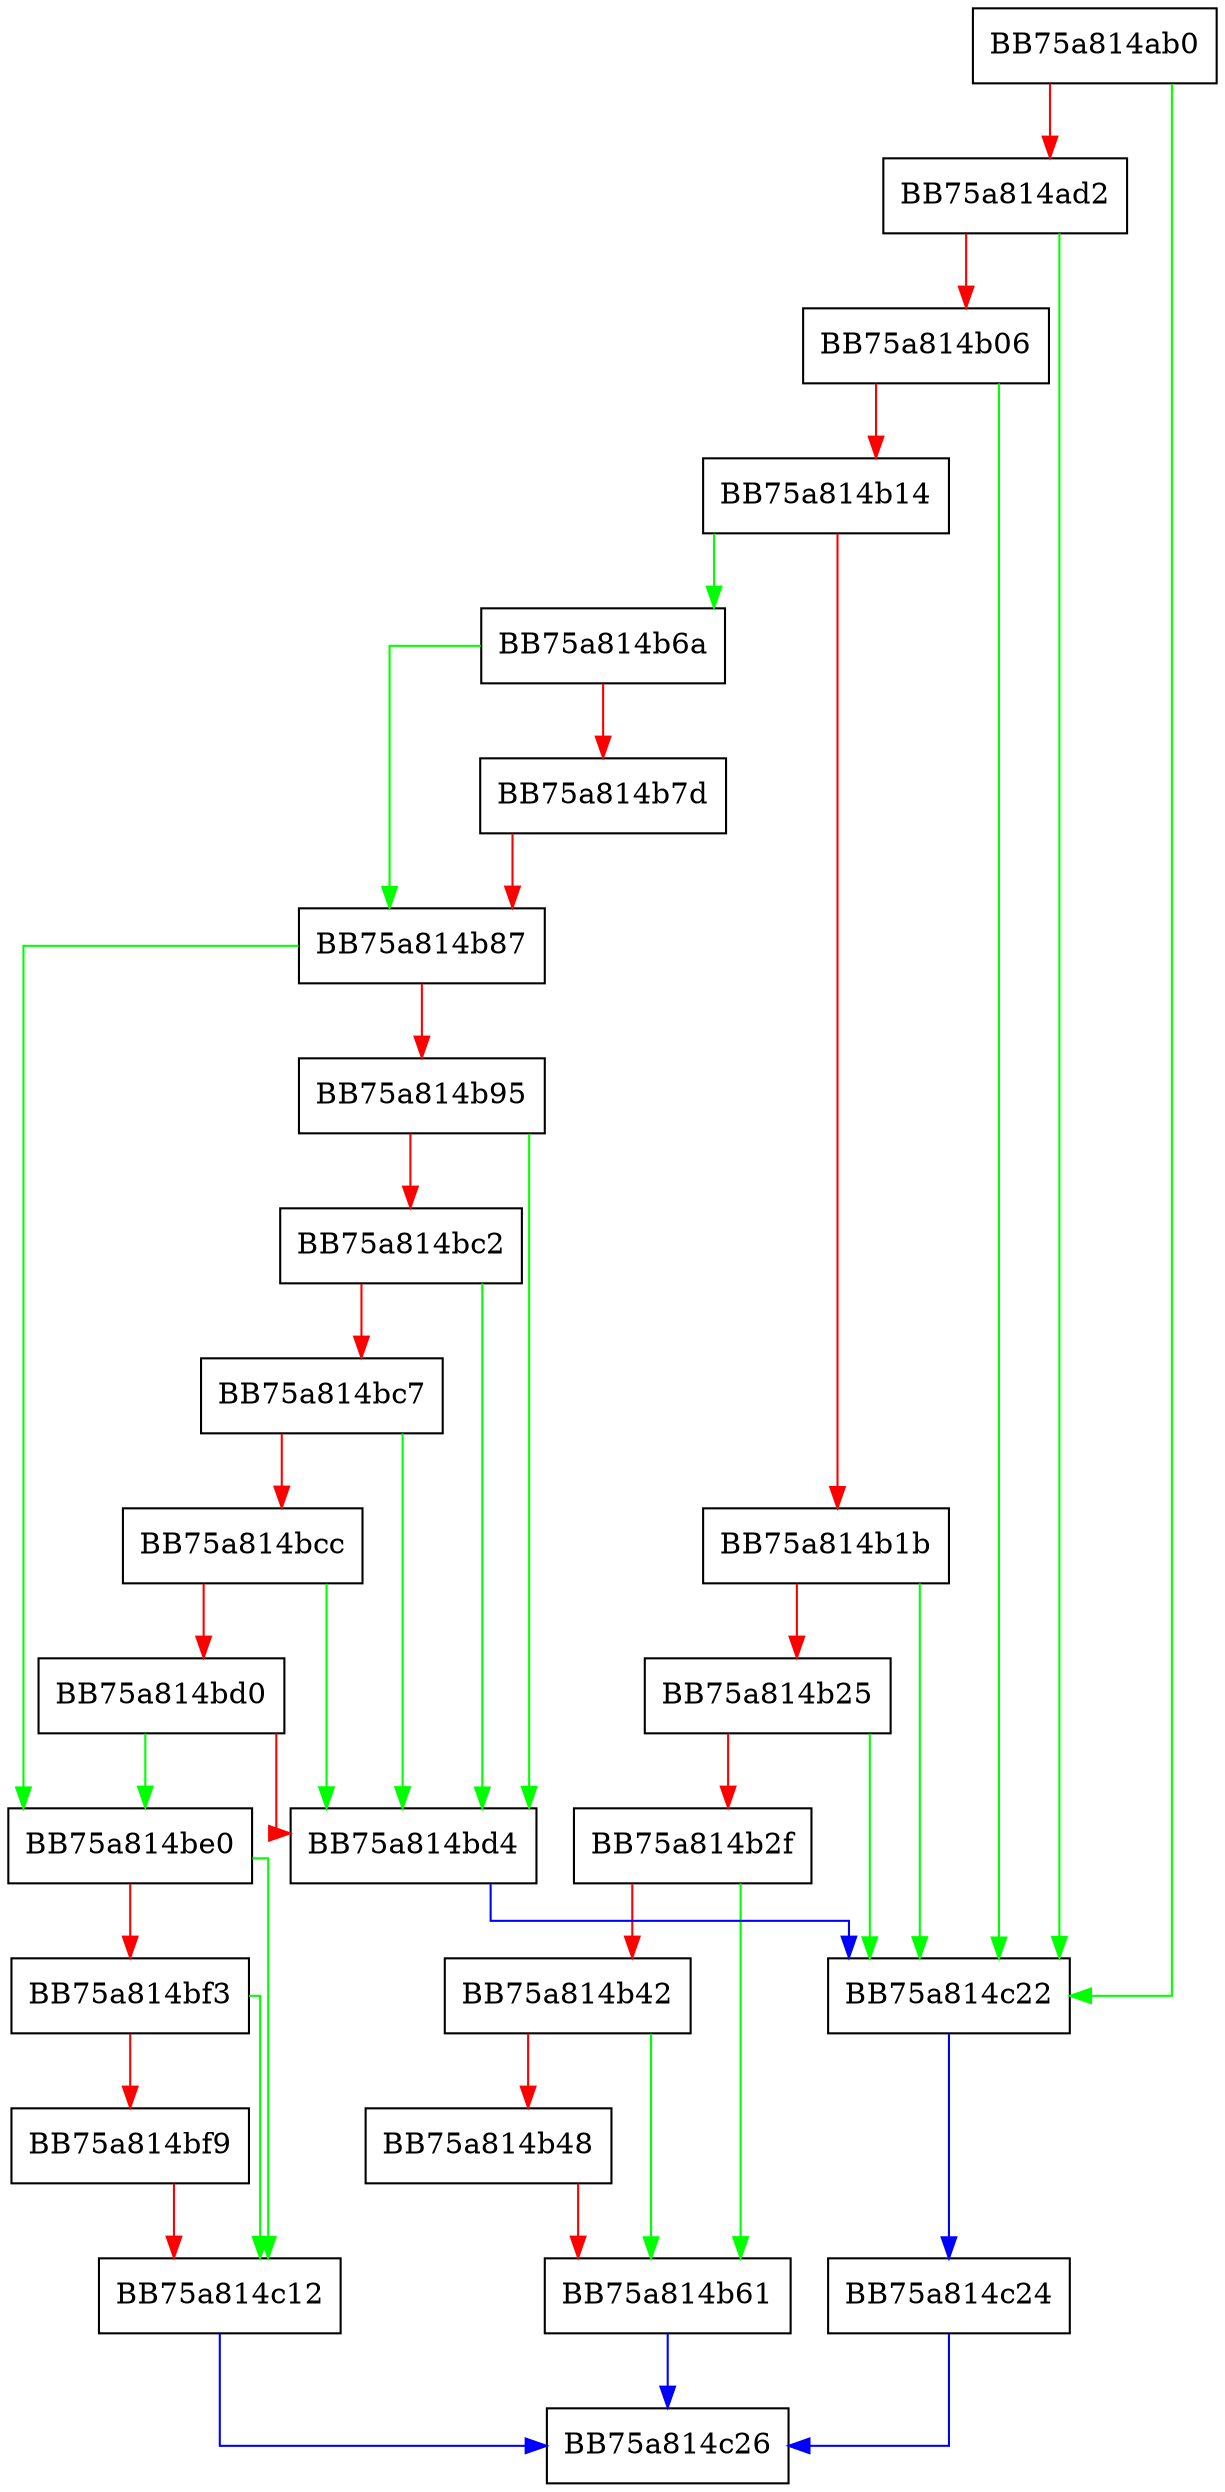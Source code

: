 digraph IsOrphaned {
  node [shape="box"];
  graph [splines=ortho];
  BB75a814ab0 -> BB75a814c22 [color="green"];
  BB75a814ab0 -> BB75a814ad2 [color="red"];
  BB75a814ad2 -> BB75a814c22 [color="green"];
  BB75a814ad2 -> BB75a814b06 [color="red"];
  BB75a814b06 -> BB75a814c22 [color="green"];
  BB75a814b06 -> BB75a814b14 [color="red"];
  BB75a814b14 -> BB75a814b6a [color="green"];
  BB75a814b14 -> BB75a814b1b [color="red"];
  BB75a814b1b -> BB75a814c22 [color="green"];
  BB75a814b1b -> BB75a814b25 [color="red"];
  BB75a814b25 -> BB75a814c22 [color="green"];
  BB75a814b25 -> BB75a814b2f [color="red"];
  BB75a814b2f -> BB75a814b61 [color="green"];
  BB75a814b2f -> BB75a814b42 [color="red"];
  BB75a814b42 -> BB75a814b61 [color="green"];
  BB75a814b42 -> BB75a814b48 [color="red"];
  BB75a814b48 -> BB75a814b61 [color="red"];
  BB75a814b61 -> BB75a814c26 [color="blue"];
  BB75a814b6a -> BB75a814b87 [color="green"];
  BB75a814b6a -> BB75a814b7d [color="red"];
  BB75a814b7d -> BB75a814b87 [color="red"];
  BB75a814b87 -> BB75a814be0 [color="green"];
  BB75a814b87 -> BB75a814b95 [color="red"];
  BB75a814b95 -> BB75a814bd4 [color="green"];
  BB75a814b95 -> BB75a814bc2 [color="red"];
  BB75a814bc2 -> BB75a814bd4 [color="green"];
  BB75a814bc2 -> BB75a814bc7 [color="red"];
  BB75a814bc7 -> BB75a814bd4 [color="green"];
  BB75a814bc7 -> BB75a814bcc [color="red"];
  BB75a814bcc -> BB75a814bd4 [color="green"];
  BB75a814bcc -> BB75a814bd0 [color="red"];
  BB75a814bd0 -> BB75a814be0 [color="green"];
  BB75a814bd0 -> BB75a814bd4 [color="red"];
  BB75a814bd4 -> BB75a814c22 [color="blue"];
  BB75a814be0 -> BB75a814c12 [color="green"];
  BB75a814be0 -> BB75a814bf3 [color="red"];
  BB75a814bf3 -> BB75a814c12 [color="green"];
  BB75a814bf3 -> BB75a814bf9 [color="red"];
  BB75a814bf9 -> BB75a814c12 [color="red"];
  BB75a814c12 -> BB75a814c26 [color="blue"];
  BB75a814c22 -> BB75a814c24 [color="blue"];
  BB75a814c24 -> BB75a814c26 [color="blue"];
}
